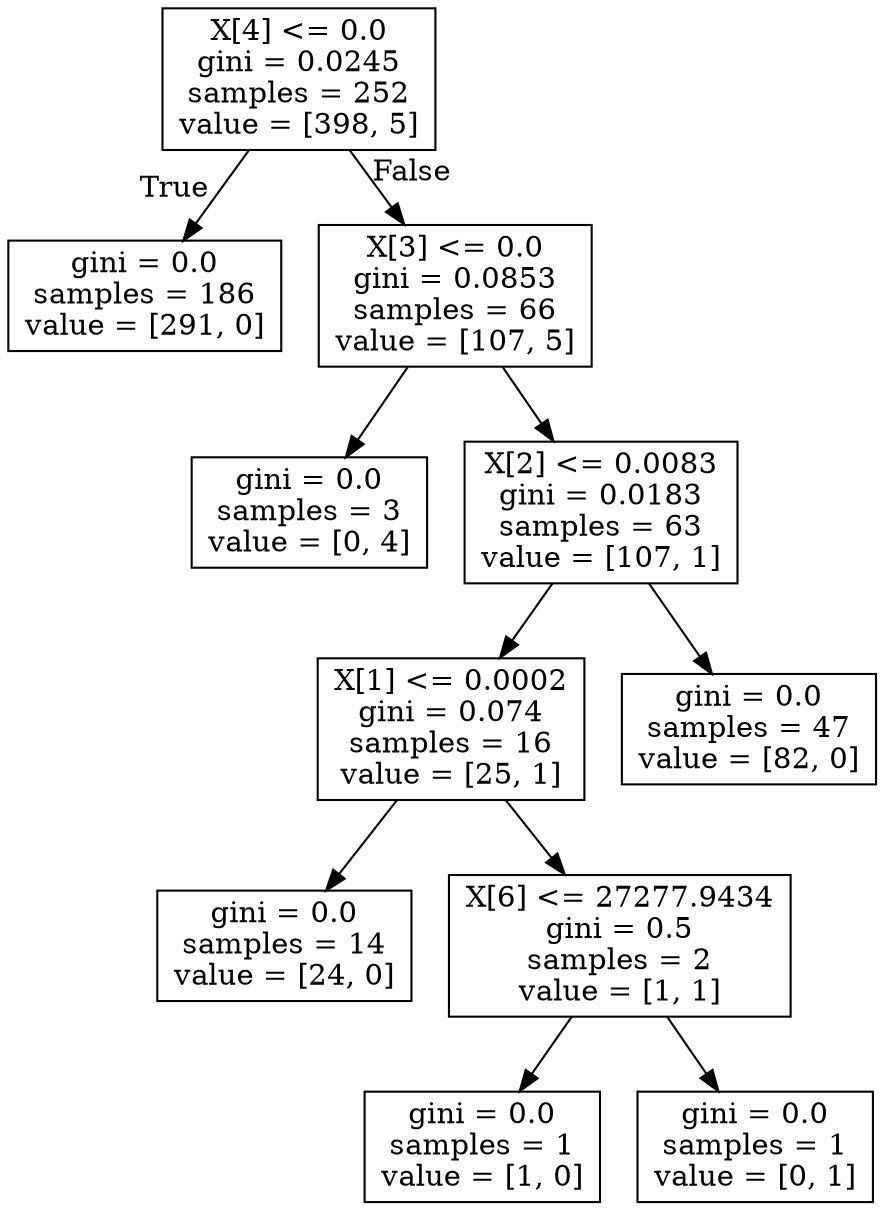 digraph Tree {
node [shape=box] ;
0 [label="X[4] <= 0.0\ngini = 0.0245\nsamples = 252\nvalue = [398, 5]"] ;
1 [label="gini = 0.0\nsamples = 186\nvalue = [291, 0]"] ;
0 -> 1 [labeldistance=2.5, labelangle=45, headlabel="True"] ;
2 [label="X[3] <= 0.0\ngini = 0.0853\nsamples = 66\nvalue = [107, 5]"] ;
0 -> 2 [labeldistance=2.5, labelangle=-45, headlabel="False"] ;
3 [label="gini = 0.0\nsamples = 3\nvalue = [0, 4]"] ;
2 -> 3 ;
4 [label="X[2] <= 0.0083\ngini = 0.0183\nsamples = 63\nvalue = [107, 1]"] ;
2 -> 4 ;
5 [label="X[1] <= 0.0002\ngini = 0.074\nsamples = 16\nvalue = [25, 1]"] ;
4 -> 5 ;
6 [label="gini = 0.0\nsamples = 14\nvalue = [24, 0]"] ;
5 -> 6 ;
7 [label="X[6] <= 27277.9434\ngini = 0.5\nsamples = 2\nvalue = [1, 1]"] ;
5 -> 7 ;
8 [label="gini = 0.0\nsamples = 1\nvalue = [1, 0]"] ;
7 -> 8 ;
9 [label="gini = 0.0\nsamples = 1\nvalue = [0, 1]"] ;
7 -> 9 ;
10 [label="gini = 0.0\nsamples = 47\nvalue = [82, 0]"] ;
4 -> 10 ;
}